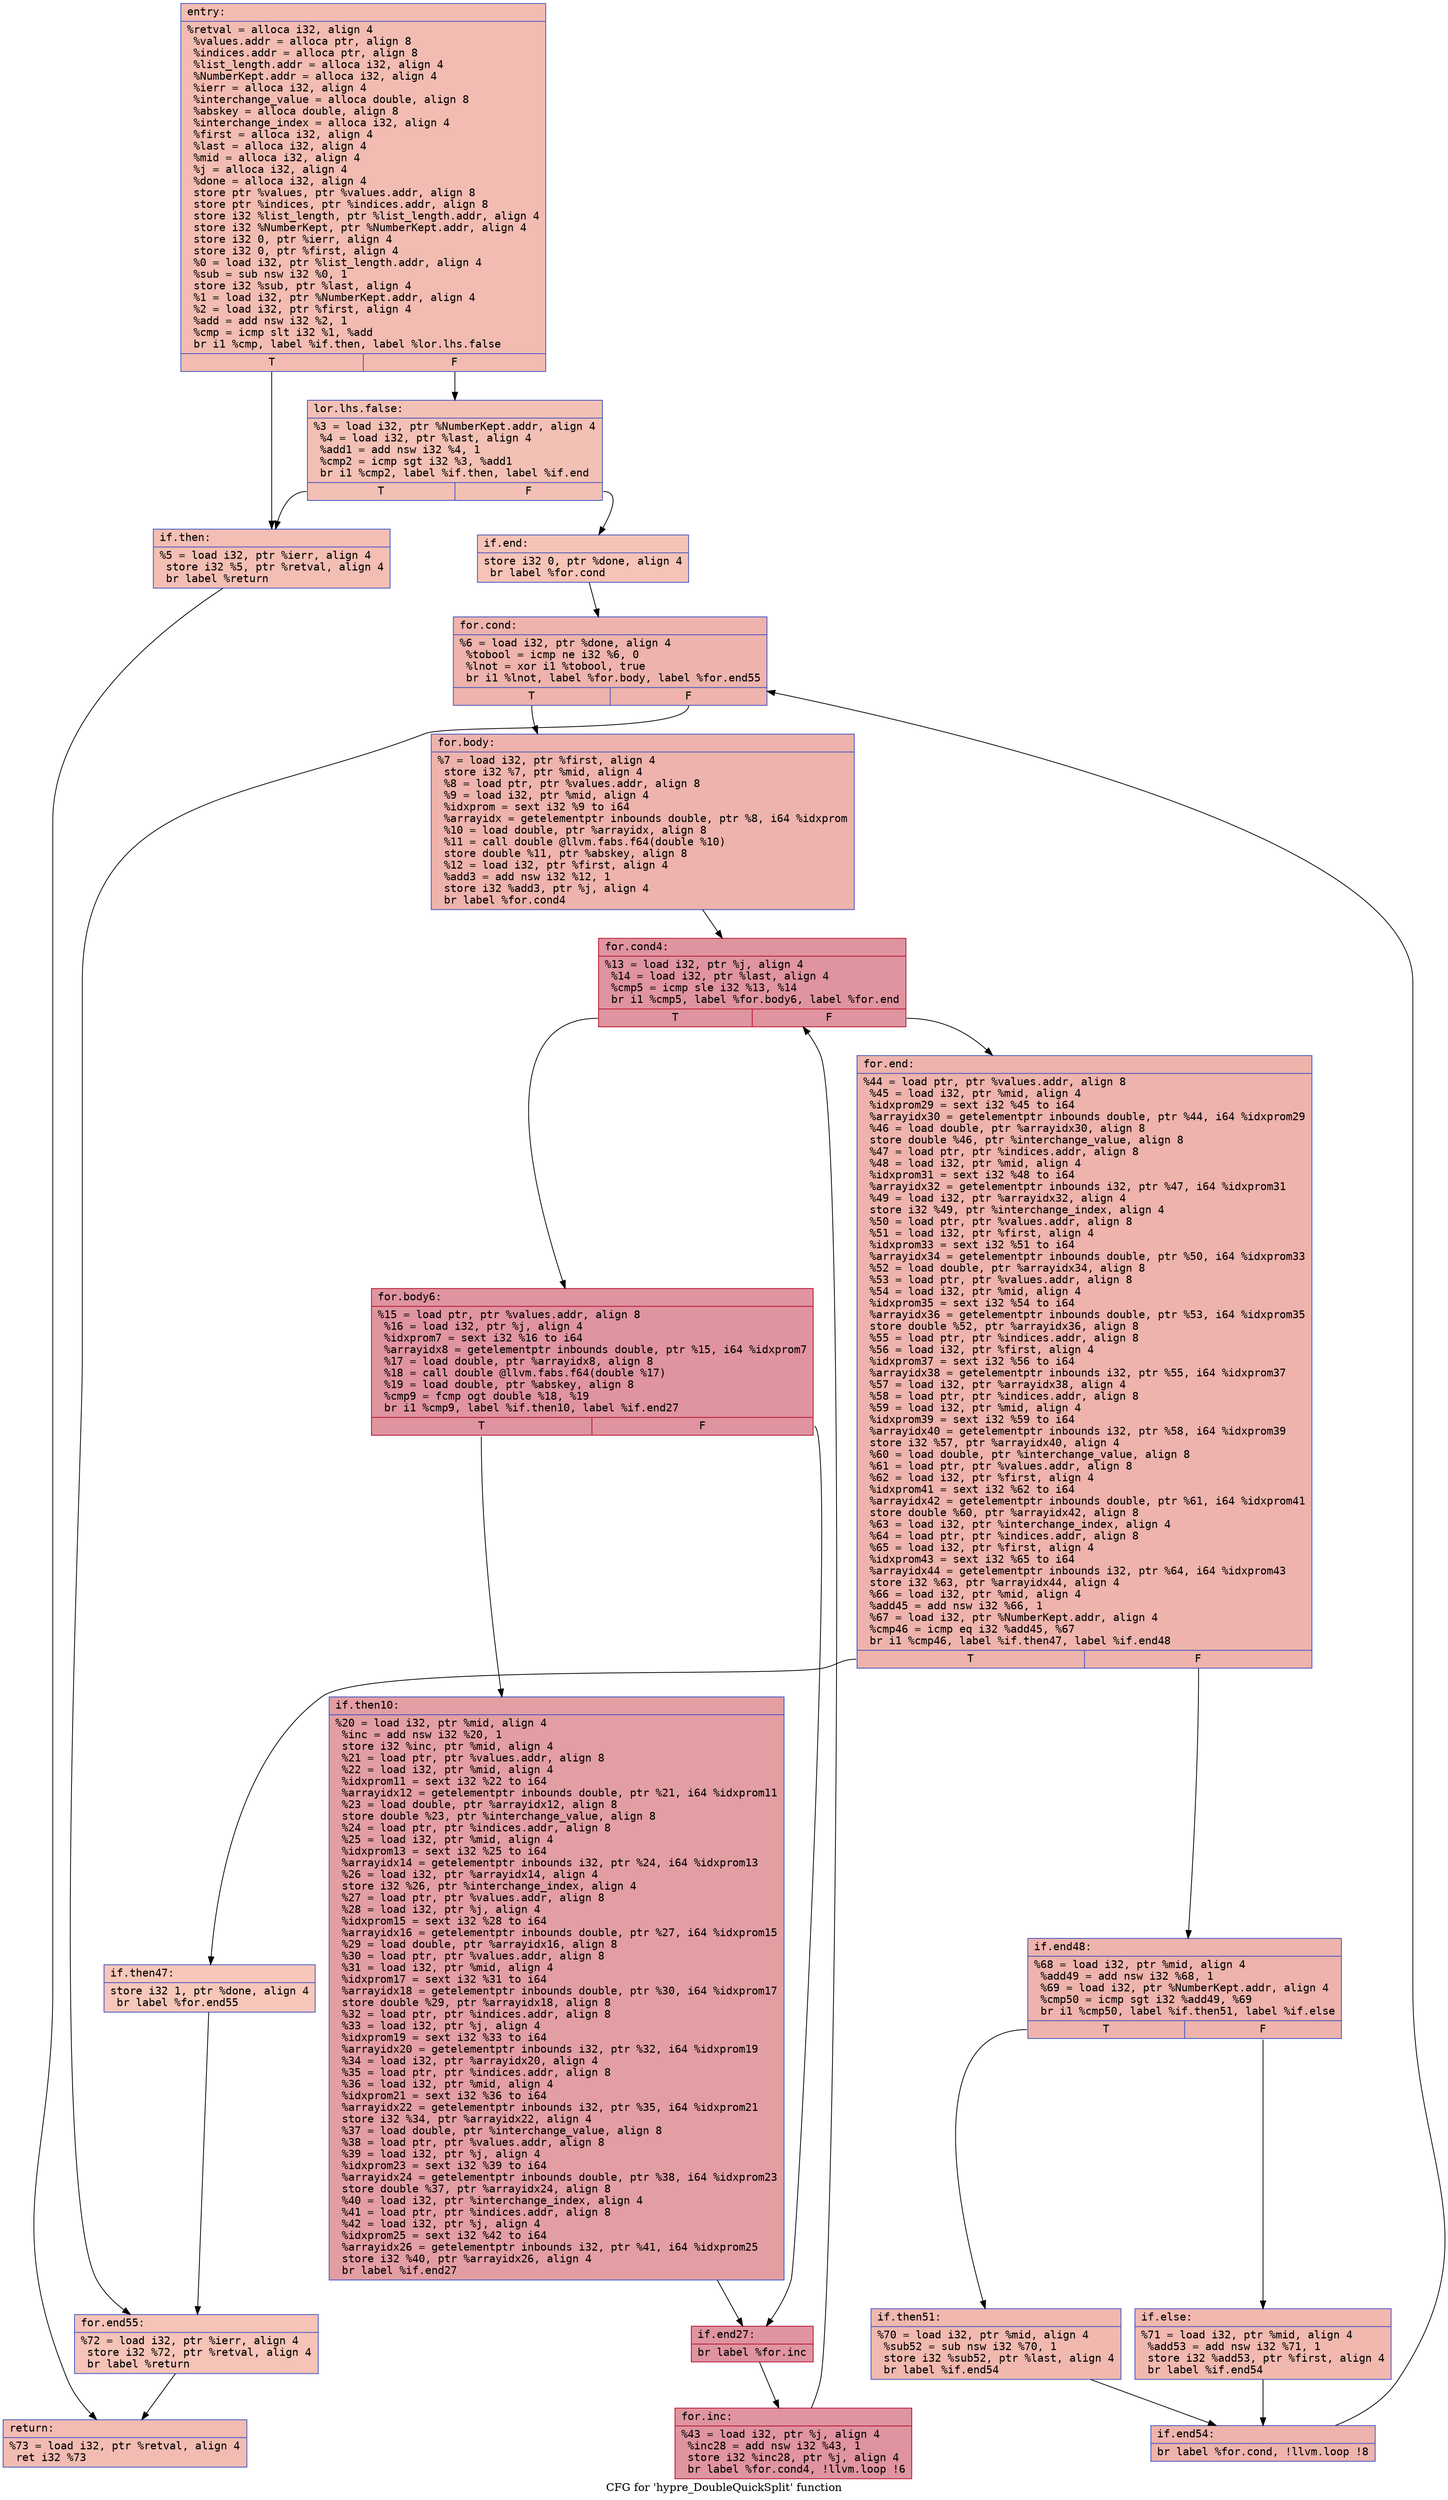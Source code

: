 digraph "CFG for 'hypre_DoubleQuickSplit' function" {
	label="CFG for 'hypre_DoubleQuickSplit' function";

	Node0x5583ffb37310 [shape=record,color="#3d50c3ff", style=filled, fillcolor="#e1675170" fontname="Courier",label="{entry:\l|  %retval = alloca i32, align 4\l  %values.addr = alloca ptr, align 8\l  %indices.addr = alloca ptr, align 8\l  %list_length.addr = alloca i32, align 4\l  %NumberKept.addr = alloca i32, align 4\l  %ierr = alloca i32, align 4\l  %interchange_value = alloca double, align 8\l  %abskey = alloca double, align 8\l  %interchange_index = alloca i32, align 4\l  %first = alloca i32, align 4\l  %last = alloca i32, align 4\l  %mid = alloca i32, align 4\l  %j = alloca i32, align 4\l  %done = alloca i32, align 4\l  store ptr %values, ptr %values.addr, align 8\l  store ptr %indices, ptr %indices.addr, align 8\l  store i32 %list_length, ptr %list_length.addr, align 4\l  store i32 %NumberKept, ptr %NumberKept.addr, align 4\l  store i32 0, ptr %ierr, align 4\l  store i32 0, ptr %first, align 4\l  %0 = load i32, ptr %list_length.addr, align 4\l  %sub = sub nsw i32 %0, 1\l  store i32 %sub, ptr %last, align 4\l  %1 = load i32, ptr %NumberKept.addr, align 4\l  %2 = load i32, ptr %first, align 4\l  %add = add nsw i32 %2, 1\l  %cmp = icmp slt i32 %1, %add\l  br i1 %cmp, label %if.then, label %lor.lhs.false\l|{<s0>T|<s1>F}}"];
	Node0x5583ffb37310:s0 -> Node0x5583ffb3a7c0[tooltip="entry -> if.then\nProbability 50.00%" ];
	Node0x5583ffb37310:s1 -> Node0x5583ffb3a830[tooltip="entry -> lor.lhs.false\nProbability 50.00%" ];
	Node0x5583ffb3a830 [shape=record,color="#3d50c3ff", style=filled, fillcolor="#e5705870" fontname="Courier",label="{lor.lhs.false:\l|  %3 = load i32, ptr %NumberKept.addr, align 4\l  %4 = load i32, ptr %last, align 4\l  %add1 = add nsw i32 %4, 1\l  %cmp2 = icmp sgt i32 %3, %add1\l  br i1 %cmp2, label %if.then, label %if.end\l|{<s0>T|<s1>F}}"];
	Node0x5583ffb3a830:s0 -> Node0x5583ffb3a7c0[tooltip="lor.lhs.false -> if.then\nProbability 50.00%" ];
	Node0x5583ffb3a830:s1 -> Node0x5583ffb3aeb0[tooltip="lor.lhs.false -> if.end\nProbability 50.00%" ];
	Node0x5583ffb3a7c0 [shape=record,color="#3d50c3ff", style=filled, fillcolor="#e36c5570" fontname="Courier",label="{if.then:\l|  %5 = load i32, ptr %ierr, align 4\l  store i32 %5, ptr %retval, align 4\l  br label %return\l}"];
	Node0x5583ffb3a7c0 -> Node0x5583ffb3b0f0[tooltip="if.then -> return\nProbability 100.00%" ];
	Node0x5583ffb3aeb0 [shape=record,color="#3d50c3ff", style=filled, fillcolor="#e8765c70" fontname="Courier",label="{if.end:\l|  store i32 0, ptr %done, align 4\l  br label %for.cond\l}"];
	Node0x5583ffb3aeb0 -> Node0x5583ffb3b270[tooltip="if.end -> for.cond\nProbability 100.00%" ];
	Node0x5583ffb3b270 [shape=record,color="#3d50c3ff", style=filled, fillcolor="#d6524470" fontname="Courier",label="{for.cond:\l|  %6 = load i32, ptr %done, align 4\l  %tobool = icmp ne i32 %6, 0\l  %lnot = xor i1 %tobool, true\l  br i1 %lnot, label %for.body, label %for.end55\l|{<s0>T|<s1>F}}"];
	Node0x5583ffb3b270:s0 -> Node0x5583ffb3b510[tooltip="for.cond -> for.body\nProbability 96.88%" ];
	Node0x5583ffb3b270:s1 -> Node0x5583ffb3b590[tooltip="for.cond -> for.end55\nProbability 3.12%" ];
	Node0x5583ffb3b510 [shape=record,color="#3d50c3ff", style=filled, fillcolor="#d6524470" fontname="Courier",label="{for.body:\l|  %7 = load i32, ptr %first, align 4\l  store i32 %7, ptr %mid, align 4\l  %8 = load ptr, ptr %values.addr, align 8\l  %9 = load i32, ptr %mid, align 4\l  %idxprom = sext i32 %9 to i64\l  %arrayidx = getelementptr inbounds double, ptr %8, i64 %idxprom\l  %10 = load double, ptr %arrayidx, align 8\l  %11 = call double @llvm.fabs.f64(double %10)\l  store double %11, ptr %abskey, align 8\l  %12 = load i32, ptr %first, align 4\l  %add3 = add nsw i32 %12, 1\l  store i32 %add3, ptr %j, align 4\l  br label %for.cond4\l}"];
	Node0x5583ffb3b510 -> Node0x5583ffb3bf00[tooltip="for.body -> for.cond4\nProbability 100.00%" ];
	Node0x5583ffb3bf00 [shape=record,color="#b70d28ff", style=filled, fillcolor="#b70d2870" fontname="Courier",label="{for.cond4:\l|  %13 = load i32, ptr %j, align 4\l  %14 = load i32, ptr %last, align 4\l  %cmp5 = icmp sle i32 %13, %14\l  br i1 %cmp5, label %for.body6, label %for.end\l|{<s0>T|<s1>F}}"];
	Node0x5583ffb3bf00:s0 -> Node0x5583ffb3c200[tooltip="for.cond4 -> for.body6\nProbability 96.88%" ];
	Node0x5583ffb3bf00:s1 -> Node0x5583ffb3c280[tooltip="for.cond4 -> for.end\nProbability 3.12%" ];
	Node0x5583ffb3c200 [shape=record,color="#b70d28ff", style=filled, fillcolor="#b70d2870" fontname="Courier",label="{for.body6:\l|  %15 = load ptr, ptr %values.addr, align 8\l  %16 = load i32, ptr %j, align 4\l  %idxprom7 = sext i32 %16 to i64\l  %arrayidx8 = getelementptr inbounds double, ptr %15, i64 %idxprom7\l  %17 = load double, ptr %arrayidx8, align 8\l  %18 = call double @llvm.fabs.f64(double %17)\l  %19 = load double, ptr %abskey, align 8\l  %cmp9 = fcmp ogt double %18, %19\l  br i1 %cmp9, label %if.then10, label %if.end27\l|{<s0>T|<s1>F}}"];
	Node0x5583ffb3c200:s0 -> Node0x5583ffb3c910[tooltip="for.body6 -> if.then10\nProbability 50.00%" ];
	Node0x5583ffb3c200:s1 -> Node0x5583ffb3c990[tooltip="for.body6 -> if.end27\nProbability 50.00%" ];
	Node0x5583ffb3c910 [shape=record,color="#3d50c3ff", style=filled, fillcolor="#be242e70" fontname="Courier",label="{if.then10:\l|  %20 = load i32, ptr %mid, align 4\l  %inc = add nsw i32 %20, 1\l  store i32 %inc, ptr %mid, align 4\l  %21 = load ptr, ptr %values.addr, align 8\l  %22 = load i32, ptr %mid, align 4\l  %idxprom11 = sext i32 %22 to i64\l  %arrayidx12 = getelementptr inbounds double, ptr %21, i64 %idxprom11\l  %23 = load double, ptr %arrayidx12, align 8\l  store double %23, ptr %interchange_value, align 8\l  %24 = load ptr, ptr %indices.addr, align 8\l  %25 = load i32, ptr %mid, align 4\l  %idxprom13 = sext i32 %25 to i64\l  %arrayidx14 = getelementptr inbounds i32, ptr %24, i64 %idxprom13\l  %26 = load i32, ptr %arrayidx14, align 4\l  store i32 %26, ptr %interchange_index, align 4\l  %27 = load ptr, ptr %values.addr, align 8\l  %28 = load i32, ptr %j, align 4\l  %idxprom15 = sext i32 %28 to i64\l  %arrayidx16 = getelementptr inbounds double, ptr %27, i64 %idxprom15\l  %29 = load double, ptr %arrayidx16, align 8\l  %30 = load ptr, ptr %values.addr, align 8\l  %31 = load i32, ptr %mid, align 4\l  %idxprom17 = sext i32 %31 to i64\l  %arrayidx18 = getelementptr inbounds double, ptr %30, i64 %idxprom17\l  store double %29, ptr %arrayidx18, align 8\l  %32 = load ptr, ptr %indices.addr, align 8\l  %33 = load i32, ptr %j, align 4\l  %idxprom19 = sext i32 %33 to i64\l  %arrayidx20 = getelementptr inbounds i32, ptr %32, i64 %idxprom19\l  %34 = load i32, ptr %arrayidx20, align 4\l  %35 = load ptr, ptr %indices.addr, align 8\l  %36 = load i32, ptr %mid, align 4\l  %idxprom21 = sext i32 %36 to i64\l  %arrayidx22 = getelementptr inbounds i32, ptr %35, i64 %idxprom21\l  store i32 %34, ptr %arrayidx22, align 4\l  %37 = load double, ptr %interchange_value, align 8\l  %38 = load ptr, ptr %values.addr, align 8\l  %39 = load i32, ptr %j, align 4\l  %idxprom23 = sext i32 %39 to i64\l  %arrayidx24 = getelementptr inbounds double, ptr %38, i64 %idxprom23\l  store double %37, ptr %arrayidx24, align 8\l  %40 = load i32, ptr %interchange_index, align 4\l  %41 = load ptr, ptr %indices.addr, align 8\l  %42 = load i32, ptr %j, align 4\l  %idxprom25 = sext i32 %42 to i64\l  %arrayidx26 = getelementptr inbounds i32, ptr %41, i64 %idxprom25\l  store i32 %40, ptr %arrayidx26, align 4\l  br label %if.end27\l}"];
	Node0x5583ffb3c910 -> Node0x5583ffb3c990[tooltip="if.then10 -> if.end27\nProbability 100.00%" ];
	Node0x5583ffb3c990 [shape=record,color="#b70d28ff", style=filled, fillcolor="#b70d2870" fontname="Courier",label="{if.end27:\l|  br label %for.inc\l}"];
	Node0x5583ffb3c990 -> Node0x5583ffb3f5d0[tooltip="if.end27 -> for.inc\nProbability 100.00%" ];
	Node0x5583ffb3f5d0 [shape=record,color="#b70d28ff", style=filled, fillcolor="#b70d2870" fontname="Courier",label="{for.inc:\l|  %43 = load i32, ptr %j, align 4\l  %inc28 = add nsw i32 %43, 1\l  store i32 %inc28, ptr %j, align 4\l  br label %for.cond4, !llvm.loop !6\l}"];
	Node0x5583ffb3f5d0 -> Node0x5583ffb3bf00[tooltip="for.inc -> for.cond4\nProbability 100.00%" ];
	Node0x5583ffb3c280 [shape=record,color="#3d50c3ff", style=filled, fillcolor="#d6524470" fontname="Courier",label="{for.end:\l|  %44 = load ptr, ptr %values.addr, align 8\l  %45 = load i32, ptr %mid, align 4\l  %idxprom29 = sext i32 %45 to i64\l  %arrayidx30 = getelementptr inbounds double, ptr %44, i64 %idxprom29\l  %46 = load double, ptr %arrayidx30, align 8\l  store double %46, ptr %interchange_value, align 8\l  %47 = load ptr, ptr %indices.addr, align 8\l  %48 = load i32, ptr %mid, align 4\l  %idxprom31 = sext i32 %48 to i64\l  %arrayidx32 = getelementptr inbounds i32, ptr %47, i64 %idxprom31\l  %49 = load i32, ptr %arrayidx32, align 4\l  store i32 %49, ptr %interchange_index, align 4\l  %50 = load ptr, ptr %values.addr, align 8\l  %51 = load i32, ptr %first, align 4\l  %idxprom33 = sext i32 %51 to i64\l  %arrayidx34 = getelementptr inbounds double, ptr %50, i64 %idxprom33\l  %52 = load double, ptr %arrayidx34, align 8\l  %53 = load ptr, ptr %values.addr, align 8\l  %54 = load i32, ptr %mid, align 4\l  %idxprom35 = sext i32 %54 to i64\l  %arrayidx36 = getelementptr inbounds double, ptr %53, i64 %idxprom35\l  store double %52, ptr %arrayidx36, align 8\l  %55 = load ptr, ptr %indices.addr, align 8\l  %56 = load i32, ptr %first, align 4\l  %idxprom37 = sext i32 %56 to i64\l  %arrayidx38 = getelementptr inbounds i32, ptr %55, i64 %idxprom37\l  %57 = load i32, ptr %arrayidx38, align 4\l  %58 = load ptr, ptr %indices.addr, align 8\l  %59 = load i32, ptr %mid, align 4\l  %idxprom39 = sext i32 %59 to i64\l  %arrayidx40 = getelementptr inbounds i32, ptr %58, i64 %idxprom39\l  store i32 %57, ptr %arrayidx40, align 4\l  %60 = load double, ptr %interchange_value, align 8\l  %61 = load ptr, ptr %values.addr, align 8\l  %62 = load i32, ptr %first, align 4\l  %idxprom41 = sext i32 %62 to i64\l  %arrayidx42 = getelementptr inbounds double, ptr %61, i64 %idxprom41\l  store double %60, ptr %arrayidx42, align 8\l  %63 = load i32, ptr %interchange_index, align 4\l  %64 = load ptr, ptr %indices.addr, align 8\l  %65 = load i32, ptr %first, align 4\l  %idxprom43 = sext i32 %65 to i64\l  %arrayidx44 = getelementptr inbounds i32, ptr %64, i64 %idxprom43\l  store i32 %63, ptr %arrayidx44, align 4\l  %66 = load i32, ptr %mid, align 4\l  %add45 = add nsw i32 %66, 1\l  %67 = load i32, ptr %NumberKept.addr, align 4\l  %cmp46 = icmp eq i32 %add45, %67\l  br i1 %cmp46, label %if.then47, label %if.end48\l|{<s0>T|<s1>F}}"];
	Node0x5583ffb3c280:s0 -> Node0x5583ffb42930[tooltip="for.end -> if.then47\nProbability 3.12%" ];
	Node0x5583ffb3c280:s1 -> Node0x5583ffb42980[tooltip="for.end -> if.end48\nProbability 96.88%" ];
	Node0x5583ffb42930 [shape=record,color="#3d50c3ff", style=filled, fillcolor="#ec7f6370" fontname="Courier",label="{if.then47:\l|  store i32 1, ptr %done, align 4\l  br label %for.end55\l}"];
	Node0x5583ffb42930 -> Node0x5583ffb3b590[tooltip="if.then47 -> for.end55\nProbability 100.00%" ];
	Node0x5583ffb42980 [shape=record,color="#3d50c3ff", style=filled, fillcolor="#d6524470" fontname="Courier",label="{if.end48:\l|  %68 = load i32, ptr %mid, align 4\l  %add49 = add nsw i32 %68, 1\l  %69 = load i32, ptr %NumberKept.addr, align 4\l  %cmp50 = icmp sgt i32 %add49, %69\l  br i1 %cmp50, label %if.then51, label %if.else\l|{<s0>T|<s1>F}}"];
	Node0x5583ffb42980:s0 -> Node0x5583ffb42e50[tooltip="if.end48 -> if.then51\nProbability 50.00%" ];
	Node0x5583ffb42980:s1 -> Node0x5583ffb42ea0[tooltip="if.end48 -> if.else\nProbability 50.00%" ];
	Node0x5583ffb42e50 [shape=record,color="#3d50c3ff", style=filled, fillcolor="#dc5d4a70" fontname="Courier",label="{if.then51:\l|  %70 = load i32, ptr %mid, align 4\l  %sub52 = sub nsw i32 %70, 1\l  store i32 %sub52, ptr %last, align 4\l  br label %if.end54\l}"];
	Node0x5583ffb42e50 -> Node0x5583ffb43190[tooltip="if.then51 -> if.end54\nProbability 100.00%" ];
	Node0x5583ffb42ea0 [shape=record,color="#3d50c3ff", style=filled, fillcolor="#dc5d4a70" fontname="Courier",label="{if.else:\l|  %71 = load i32, ptr %mid, align 4\l  %add53 = add nsw i32 %71, 1\l  store i32 %add53, ptr %first, align 4\l  br label %if.end54\l}"];
	Node0x5583ffb42ea0 -> Node0x5583ffb43190[tooltip="if.else -> if.end54\nProbability 100.00%" ];
	Node0x5583ffb43190 [shape=record,color="#3d50c3ff", style=filled, fillcolor="#d6524470" fontname="Courier",label="{if.end54:\l|  br label %for.cond, !llvm.loop !8\l}"];
	Node0x5583ffb43190 -> Node0x5583ffb3b270[tooltip="if.end54 -> for.cond\nProbability 100.00%" ];
	Node0x5583ffb3b590 [shape=record,color="#3d50c3ff", style=filled, fillcolor="#e8765c70" fontname="Courier",label="{for.end55:\l|  %72 = load i32, ptr %ierr, align 4\l  store i32 %72, ptr %retval, align 4\l  br label %return\l}"];
	Node0x5583ffb3b590 -> Node0x5583ffb3b0f0[tooltip="for.end55 -> return\nProbability 100.00%" ];
	Node0x5583ffb3b0f0 [shape=record,color="#3d50c3ff", style=filled, fillcolor="#e1675170" fontname="Courier",label="{return:\l|  %73 = load i32, ptr %retval, align 4\l  ret i32 %73\l}"];
}
